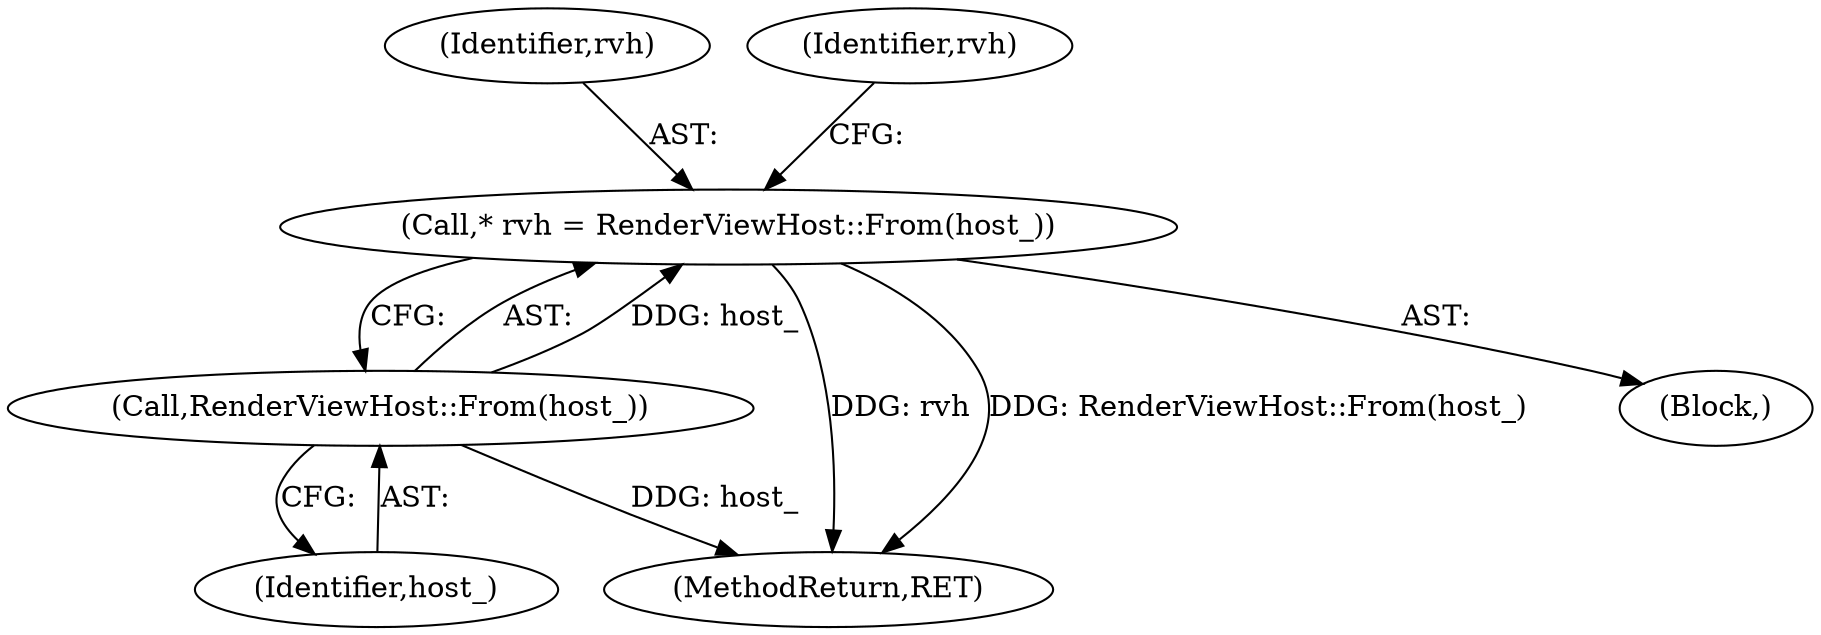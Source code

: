 digraph "0_Chrome_b399a05453d7b3e2dfdec67865fefe6953bcc59e_1@pointer" {
"1000126" [label="(Call,* rvh = RenderViewHost::From(host_))"];
"1000128" [label="(Call,RenderViewHost::From(host_))"];
"1000127" [label="(Identifier,rvh)"];
"1000131" [label="(Identifier,rvh)"];
"1000135" [label="(MethodReturn,RET)"];
"1000129" [label="(Identifier,host_)"];
"1000128" [label="(Call,RenderViewHost::From(host_))"];
"1000102" [label="(Block,)"];
"1000126" [label="(Call,* rvh = RenderViewHost::From(host_))"];
"1000126" -> "1000102"  [label="AST: "];
"1000126" -> "1000128"  [label="CFG: "];
"1000127" -> "1000126"  [label="AST: "];
"1000128" -> "1000126"  [label="AST: "];
"1000131" -> "1000126"  [label="CFG: "];
"1000126" -> "1000135"  [label="DDG: rvh"];
"1000126" -> "1000135"  [label="DDG: RenderViewHost::From(host_)"];
"1000128" -> "1000126"  [label="DDG: host_"];
"1000128" -> "1000129"  [label="CFG: "];
"1000129" -> "1000128"  [label="AST: "];
"1000128" -> "1000135"  [label="DDG: host_"];
}
